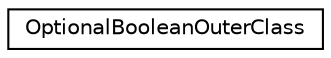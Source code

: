 digraph "Graphical Class Hierarchy"
{
 // LATEX_PDF_SIZE
  edge [fontname="Helvetica",fontsize="10",labelfontname="Helvetica",labelfontsize="10"];
  node [fontname="Helvetica",fontsize="10",shape=record];
  rankdir="LR";
  Node0 [label="OptionalBooleanOuterClass",height=0.2,width=0.4,color="black", fillcolor="white", style="filled",URL="$classcom_1_1google_1_1ortools_1_1util_1_1OptionalBooleanOuterClass.html",tooltip=" "];
}
